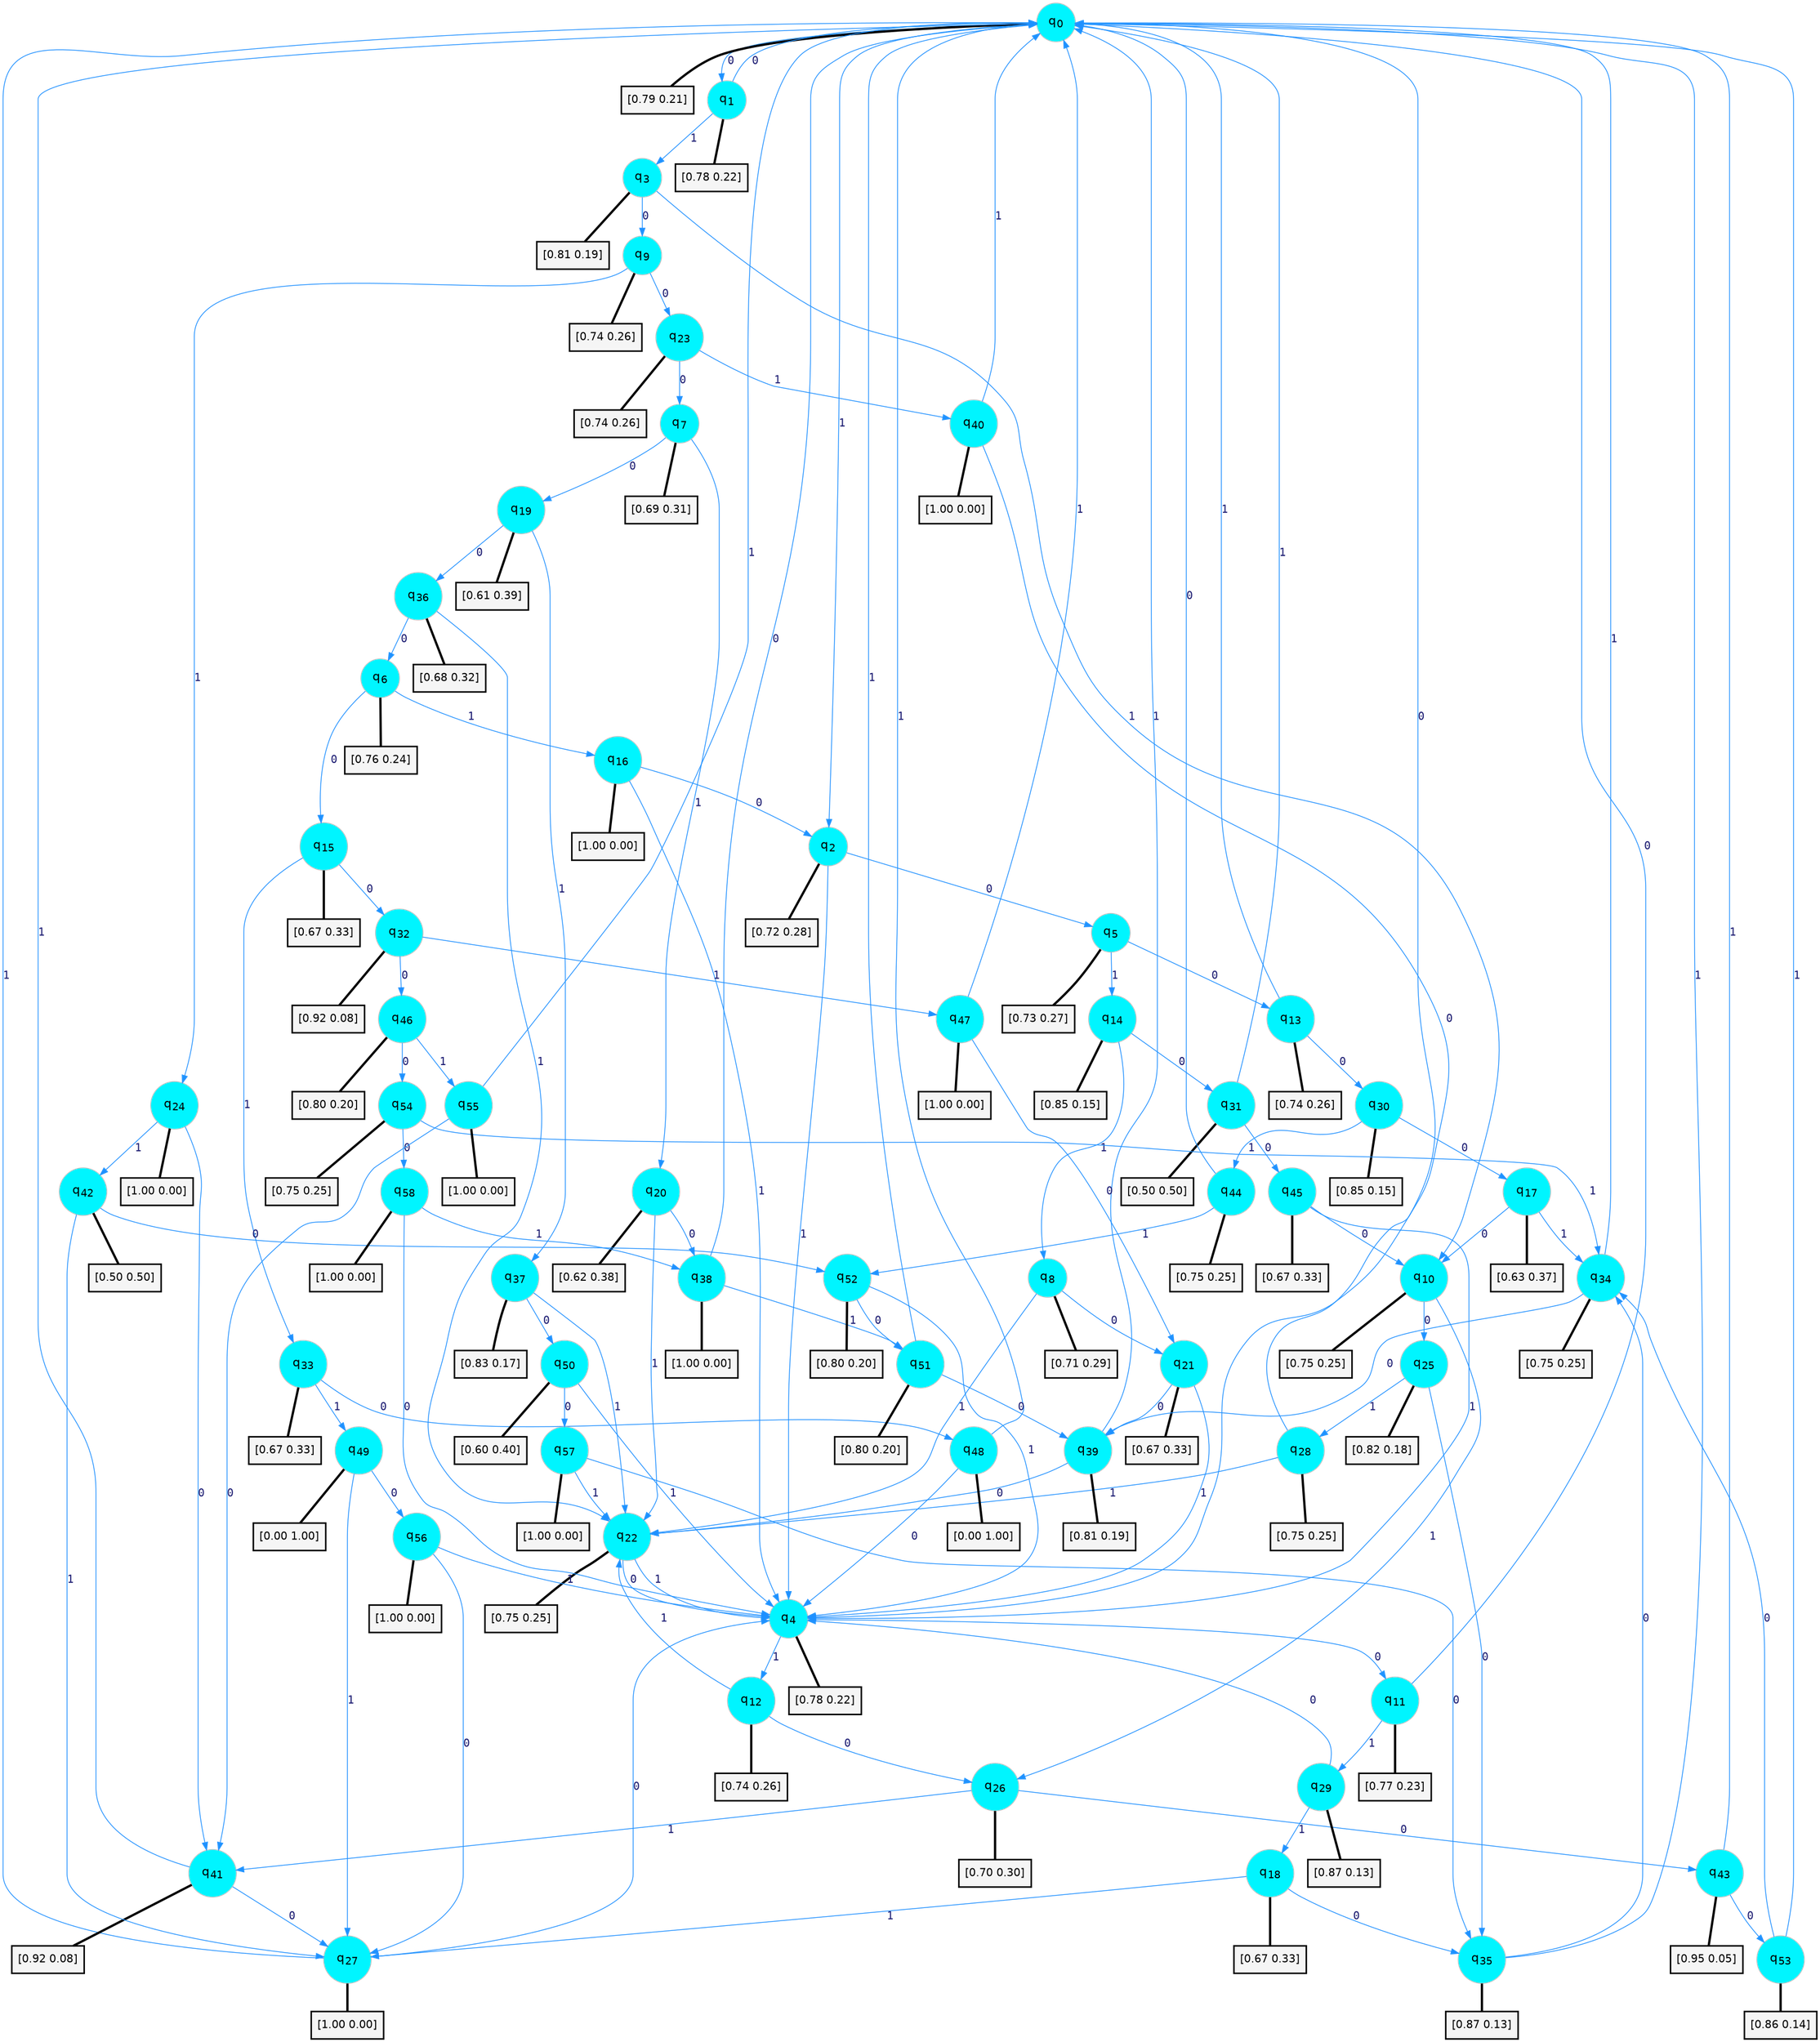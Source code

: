 digraph G {
graph [
bgcolor=transparent, dpi=300, rankdir=TD, size="40,25"];
node [
color=gray, fillcolor=turquoise1, fontcolor=black, fontname=Helvetica, fontsize=16, fontweight=bold, shape=circle, style=filled];
edge [
arrowsize=1, color=dodgerblue1, fontcolor=midnightblue, fontname=courier, fontweight=bold, penwidth=1, style=solid, weight=20];
0[label=<q<SUB>0</SUB>>];
1[label=<q<SUB>1</SUB>>];
2[label=<q<SUB>2</SUB>>];
3[label=<q<SUB>3</SUB>>];
4[label=<q<SUB>4</SUB>>];
5[label=<q<SUB>5</SUB>>];
6[label=<q<SUB>6</SUB>>];
7[label=<q<SUB>7</SUB>>];
8[label=<q<SUB>8</SUB>>];
9[label=<q<SUB>9</SUB>>];
10[label=<q<SUB>10</SUB>>];
11[label=<q<SUB>11</SUB>>];
12[label=<q<SUB>12</SUB>>];
13[label=<q<SUB>13</SUB>>];
14[label=<q<SUB>14</SUB>>];
15[label=<q<SUB>15</SUB>>];
16[label=<q<SUB>16</SUB>>];
17[label=<q<SUB>17</SUB>>];
18[label=<q<SUB>18</SUB>>];
19[label=<q<SUB>19</SUB>>];
20[label=<q<SUB>20</SUB>>];
21[label=<q<SUB>21</SUB>>];
22[label=<q<SUB>22</SUB>>];
23[label=<q<SUB>23</SUB>>];
24[label=<q<SUB>24</SUB>>];
25[label=<q<SUB>25</SUB>>];
26[label=<q<SUB>26</SUB>>];
27[label=<q<SUB>27</SUB>>];
28[label=<q<SUB>28</SUB>>];
29[label=<q<SUB>29</SUB>>];
30[label=<q<SUB>30</SUB>>];
31[label=<q<SUB>31</SUB>>];
32[label=<q<SUB>32</SUB>>];
33[label=<q<SUB>33</SUB>>];
34[label=<q<SUB>34</SUB>>];
35[label=<q<SUB>35</SUB>>];
36[label=<q<SUB>36</SUB>>];
37[label=<q<SUB>37</SUB>>];
38[label=<q<SUB>38</SUB>>];
39[label=<q<SUB>39</SUB>>];
40[label=<q<SUB>40</SUB>>];
41[label=<q<SUB>41</SUB>>];
42[label=<q<SUB>42</SUB>>];
43[label=<q<SUB>43</SUB>>];
44[label=<q<SUB>44</SUB>>];
45[label=<q<SUB>45</SUB>>];
46[label=<q<SUB>46</SUB>>];
47[label=<q<SUB>47</SUB>>];
48[label=<q<SUB>48</SUB>>];
49[label=<q<SUB>49</SUB>>];
50[label=<q<SUB>50</SUB>>];
51[label=<q<SUB>51</SUB>>];
52[label=<q<SUB>52</SUB>>];
53[label=<q<SUB>53</SUB>>];
54[label=<q<SUB>54</SUB>>];
55[label=<q<SUB>55</SUB>>];
56[label=<q<SUB>56</SUB>>];
57[label=<q<SUB>57</SUB>>];
58[label=<q<SUB>58</SUB>>];
59[label="[0.79 0.21]", shape=box,fontcolor=black, fontname=Helvetica, fontsize=14, penwidth=2, fillcolor=whitesmoke,color=black];
60[label="[0.78 0.22]", shape=box,fontcolor=black, fontname=Helvetica, fontsize=14, penwidth=2, fillcolor=whitesmoke,color=black];
61[label="[0.72 0.28]", shape=box,fontcolor=black, fontname=Helvetica, fontsize=14, penwidth=2, fillcolor=whitesmoke,color=black];
62[label="[0.81 0.19]", shape=box,fontcolor=black, fontname=Helvetica, fontsize=14, penwidth=2, fillcolor=whitesmoke,color=black];
63[label="[0.78 0.22]", shape=box,fontcolor=black, fontname=Helvetica, fontsize=14, penwidth=2, fillcolor=whitesmoke,color=black];
64[label="[0.73 0.27]", shape=box,fontcolor=black, fontname=Helvetica, fontsize=14, penwidth=2, fillcolor=whitesmoke,color=black];
65[label="[0.76 0.24]", shape=box,fontcolor=black, fontname=Helvetica, fontsize=14, penwidth=2, fillcolor=whitesmoke,color=black];
66[label="[0.69 0.31]", shape=box,fontcolor=black, fontname=Helvetica, fontsize=14, penwidth=2, fillcolor=whitesmoke,color=black];
67[label="[0.71 0.29]", shape=box,fontcolor=black, fontname=Helvetica, fontsize=14, penwidth=2, fillcolor=whitesmoke,color=black];
68[label="[0.74 0.26]", shape=box,fontcolor=black, fontname=Helvetica, fontsize=14, penwidth=2, fillcolor=whitesmoke,color=black];
69[label="[0.75 0.25]", shape=box,fontcolor=black, fontname=Helvetica, fontsize=14, penwidth=2, fillcolor=whitesmoke,color=black];
70[label="[0.77 0.23]", shape=box,fontcolor=black, fontname=Helvetica, fontsize=14, penwidth=2, fillcolor=whitesmoke,color=black];
71[label="[0.74 0.26]", shape=box,fontcolor=black, fontname=Helvetica, fontsize=14, penwidth=2, fillcolor=whitesmoke,color=black];
72[label="[0.74 0.26]", shape=box,fontcolor=black, fontname=Helvetica, fontsize=14, penwidth=2, fillcolor=whitesmoke,color=black];
73[label="[0.85 0.15]", shape=box,fontcolor=black, fontname=Helvetica, fontsize=14, penwidth=2, fillcolor=whitesmoke,color=black];
74[label="[0.67 0.33]", shape=box,fontcolor=black, fontname=Helvetica, fontsize=14, penwidth=2, fillcolor=whitesmoke,color=black];
75[label="[1.00 0.00]", shape=box,fontcolor=black, fontname=Helvetica, fontsize=14, penwidth=2, fillcolor=whitesmoke,color=black];
76[label="[0.63 0.37]", shape=box,fontcolor=black, fontname=Helvetica, fontsize=14, penwidth=2, fillcolor=whitesmoke,color=black];
77[label="[0.67 0.33]", shape=box,fontcolor=black, fontname=Helvetica, fontsize=14, penwidth=2, fillcolor=whitesmoke,color=black];
78[label="[0.61 0.39]", shape=box,fontcolor=black, fontname=Helvetica, fontsize=14, penwidth=2, fillcolor=whitesmoke,color=black];
79[label="[0.62 0.38]", shape=box,fontcolor=black, fontname=Helvetica, fontsize=14, penwidth=2, fillcolor=whitesmoke,color=black];
80[label="[0.67 0.33]", shape=box,fontcolor=black, fontname=Helvetica, fontsize=14, penwidth=2, fillcolor=whitesmoke,color=black];
81[label="[0.75 0.25]", shape=box,fontcolor=black, fontname=Helvetica, fontsize=14, penwidth=2, fillcolor=whitesmoke,color=black];
82[label="[0.74 0.26]", shape=box,fontcolor=black, fontname=Helvetica, fontsize=14, penwidth=2, fillcolor=whitesmoke,color=black];
83[label="[1.00 0.00]", shape=box,fontcolor=black, fontname=Helvetica, fontsize=14, penwidth=2, fillcolor=whitesmoke,color=black];
84[label="[0.82 0.18]", shape=box,fontcolor=black, fontname=Helvetica, fontsize=14, penwidth=2, fillcolor=whitesmoke,color=black];
85[label="[0.70 0.30]", shape=box,fontcolor=black, fontname=Helvetica, fontsize=14, penwidth=2, fillcolor=whitesmoke,color=black];
86[label="[1.00 0.00]", shape=box,fontcolor=black, fontname=Helvetica, fontsize=14, penwidth=2, fillcolor=whitesmoke,color=black];
87[label="[0.75 0.25]", shape=box,fontcolor=black, fontname=Helvetica, fontsize=14, penwidth=2, fillcolor=whitesmoke,color=black];
88[label="[0.87 0.13]", shape=box,fontcolor=black, fontname=Helvetica, fontsize=14, penwidth=2, fillcolor=whitesmoke,color=black];
89[label="[0.85 0.15]", shape=box,fontcolor=black, fontname=Helvetica, fontsize=14, penwidth=2, fillcolor=whitesmoke,color=black];
90[label="[0.50 0.50]", shape=box,fontcolor=black, fontname=Helvetica, fontsize=14, penwidth=2, fillcolor=whitesmoke,color=black];
91[label="[0.92 0.08]", shape=box,fontcolor=black, fontname=Helvetica, fontsize=14, penwidth=2, fillcolor=whitesmoke,color=black];
92[label="[0.67 0.33]", shape=box,fontcolor=black, fontname=Helvetica, fontsize=14, penwidth=2, fillcolor=whitesmoke,color=black];
93[label="[0.75 0.25]", shape=box,fontcolor=black, fontname=Helvetica, fontsize=14, penwidth=2, fillcolor=whitesmoke,color=black];
94[label="[0.87 0.13]", shape=box,fontcolor=black, fontname=Helvetica, fontsize=14, penwidth=2, fillcolor=whitesmoke,color=black];
95[label="[0.68 0.32]", shape=box,fontcolor=black, fontname=Helvetica, fontsize=14, penwidth=2, fillcolor=whitesmoke,color=black];
96[label="[0.83 0.17]", shape=box,fontcolor=black, fontname=Helvetica, fontsize=14, penwidth=2, fillcolor=whitesmoke,color=black];
97[label="[1.00 0.00]", shape=box,fontcolor=black, fontname=Helvetica, fontsize=14, penwidth=2, fillcolor=whitesmoke,color=black];
98[label="[0.81 0.19]", shape=box,fontcolor=black, fontname=Helvetica, fontsize=14, penwidth=2, fillcolor=whitesmoke,color=black];
99[label="[1.00 0.00]", shape=box,fontcolor=black, fontname=Helvetica, fontsize=14, penwidth=2, fillcolor=whitesmoke,color=black];
100[label="[0.92 0.08]", shape=box,fontcolor=black, fontname=Helvetica, fontsize=14, penwidth=2, fillcolor=whitesmoke,color=black];
101[label="[0.50 0.50]", shape=box,fontcolor=black, fontname=Helvetica, fontsize=14, penwidth=2, fillcolor=whitesmoke,color=black];
102[label="[0.95 0.05]", shape=box,fontcolor=black, fontname=Helvetica, fontsize=14, penwidth=2, fillcolor=whitesmoke,color=black];
103[label="[0.75 0.25]", shape=box,fontcolor=black, fontname=Helvetica, fontsize=14, penwidth=2, fillcolor=whitesmoke,color=black];
104[label="[0.67 0.33]", shape=box,fontcolor=black, fontname=Helvetica, fontsize=14, penwidth=2, fillcolor=whitesmoke,color=black];
105[label="[0.80 0.20]", shape=box,fontcolor=black, fontname=Helvetica, fontsize=14, penwidth=2, fillcolor=whitesmoke,color=black];
106[label="[1.00 0.00]", shape=box,fontcolor=black, fontname=Helvetica, fontsize=14, penwidth=2, fillcolor=whitesmoke,color=black];
107[label="[0.00 1.00]", shape=box,fontcolor=black, fontname=Helvetica, fontsize=14, penwidth=2, fillcolor=whitesmoke,color=black];
108[label="[0.00 1.00]", shape=box,fontcolor=black, fontname=Helvetica, fontsize=14, penwidth=2, fillcolor=whitesmoke,color=black];
109[label="[0.60 0.40]", shape=box,fontcolor=black, fontname=Helvetica, fontsize=14, penwidth=2, fillcolor=whitesmoke,color=black];
110[label="[0.80 0.20]", shape=box,fontcolor=black, fontname=Helvetica, fontsize=14, penwidth=2, fillcolor=whitesmoke,color=black];
111[label="[0.80 0.20]", shape=box,fontcolor=black, fontname=Helvetica, fontsize=14, penwidth=2, fillcolor=whitesmoke,color=black];
112[label="[0.86 0.14]", shape=box,fontcolor=black, fontname=Helvetica, fontsize=14, penwidth=2, fillcolor=whitesmoke,color=black];
113[label="[0.75 0.25]", shape=box,fontcolor=black, fontname=Helvetica, fontsize=14, penwidth=2, fillcolor=whitesmoke,color=black];
114[label="[1.00 0.00]", shape=box,fontcolor=black, fontname=Helvetica, fontsize=14, penwidth=2, fillcolor=whitesmoke,color=black];
115[label="[1.00 0.00]", shape=box,fontcolor=black, fontname=Helvetica, fontsize=14, penwidth=2, fillcolor=whitesmoke,color=black];
116[label="[1.00 0.00]", shape=box,fontcolor=black, fontname=Helvetica, fontsize=14, penwidth=2, fillcolor=whitesmoke,color=black];
117[label="[1.00 0.00]", shape=box,fontcolor=black, fontname=Helvetica, fontsize=14, penwidth=2, fillcolor=whitesmoke,color=black];
0->1 [label=0];
0->2 [label=1];
0->59 [arrowhead=none, penwidth=3,color=black];
1->0 [label=0];
1->3 [label=1];
1->60 [arrowhead=none, penwidth=3,color=black];
2->5 [label=0];
2->4 [label=1];
2->61 [arrowhead=none, penwidth=3,color=black];
3->9 [label=0];
3->10 [label=1];
3->62 [arrowhead=none, penwidth=3,color=black];
4->11 [label=0];
4->12 [label=1];
4->63 [arrowhead=none, penwidth=3,color=black];
5->13 [label=0];
5->14 [label=1];
5->64 [arrowhead=none, penwidth=3,color=black];
6->15 [label=0];
6->16 [label=1];
6->65 [arrowhead=none, penwidth=3,color=black];
7->19 [label=0];
7->20 [label=1];
7->66 [arrowhead=none, penwidth=3,color=black];
8->21 [label=0];
8->22 [label=1];
8->67 [arrowhead=none, penwidth=3,color=black];
9->23 [label=0];
9->24 [label=1];
9->68 [arrowhead=none, penwidth=3,color=black];
10->25 [label=0];
10->26 [label=1];
10->69 [arrowhead=none, penwidth=3,color=black];
11->0 [label=0];
11->29 [label=1];
11->70 [arrowhead=none, penwidth=3,color=black];
12->26 [label=0];
12->22 [label=1];
12->71 [arrowhead=none, penwidth=3,color=black];
13->30 [label=0];
13->0 [label=1];
13->72 [arrowhead=none, penwidth=3,color=black];
14->31 [label=0];
14->8 [label=1];
14->73 [arrowhead=none, penwidth=3,color=black];
15->32 [label=0];
15->33 [label=1];
15->74 [arrowhead=none, penwidth=3,color=black];
16->2 [label=0];
16->4 [label=1];
16->75 [arrowhead=none, penwidth=3,color=black];
17->10 [label=0];
17->34 [label=1];
17->76 [arrowhead=none, penwidth=3,color=black];
18->35 [label=0];
18->27 [label=1];
18->77 [arrowhead=none, penwidth=3,color=black];
19->36 [label=0];
19->37 [label=1];
19->78 [arrowhead=none, penwidth=3,color=black];
20->38 [label=0];
20->22 [label=1];
20->79 [arrowhead=none, penwidth=3,color=black];
21->39 [label=0];
21->4 [label=1];
21->80 [arrowhead=none, penwidth=3,color=black];
22->4 [label=0];
22->4 [label=1];
22->81 [arrowhead=none, penwidth=3,color=black];
23->7 [label=0];
23->40 [label=1];
23->82 [arrowhead=none, penwidth=3,color=black];
24->41 [label=0];
24->42 [label=1];
24->83 [arrowhead=none, penwidth=3,color=black];
25->35 [label=0];
25->28 [label=1];
25->84 [arrowhead=none, penwidth=3,color=black];
26->43 [label=0];
26->41 [label=1];
26->85 [arrowhead=none, penwidth=3,color=black];
27->4 [label=0];
27->0 [label=1];
27->86 [arrowhead=none, penwidth=3,color=black];
28->0 [label=0];
28->22 [label=1];
28->87 [arrowhead=none, penwidth=3,color=black];
29->4 [label=0];
29->18 [label=1];
29->88 [arrowhead=none, penwidth=3,color=black];
30->17 [label=0];
30->44 [label=1];
30->89 [arrowhead=none, penwidth=3,color=black];
31->45 [label=0];
31->0 [label=1];
31->90 [arrowhead=none, penwidth=3,color=black];
32->46 [label=0];
32->47 [label=1];
32->91 [arrowhead=none, penwidth=3,color=black];
33->48 [label=0];
33->49 [label=1];
33->92 [arrowhead=none, penwidth=3,color=black];
34->39 [label=0];
34->0 [label=1];
34->93 [arrowhead=none, penwidth=3,color=black];
35->34 [label=0];
35->0 [label=1];
35->94 [arrowhead=none, penwidth=3,color=black];
36->6 [label=0];
36->22 [label=1];
36->95 [arrowhead=none, penwidth=3,color=black];
37->50 [label=0];
37->22 [label=1];
37->96 [arrowhead=none, penwidth=3,color=black];
38->0 [label=0];
38->51 [label=1];
38->97 [arrowhead=none, penwidth=3,color=black];
39->22 [label=0];
39->0 [label=1];
39->98 [arrowhead=none, penwidth=3,color=black];
40->4 [label=0];
40->0 [label=1];
40->99 [arrowhead=none, penwidth=3,color=black];
41->27 [label=0];
41->0 [label=1];
41->100 [arrowhead=none, penwidth=3,color=black];
42->52 [label=0];
42->27 [label=1];
42->101 [arrowhead=none, penwidth=3,color=black];
43->53 [label=0];
43->0 [label=1];
43->102 [arrowhead=none, penwidth=3,color=black];
44->0 [label=0];
44->52 [label=1];
44->103 [arrowhead=none, penwidth=3,color=black];
45->10 [label=0];
45->4 [label=1];
45->104 [arrowhead=none, penwidth=3,color=black];
46->54 [label=0];
46->55 [label=1];
46->105 [arrowhead=none, penwidth=3,color=black];
47->21 [label=0];
47->0 [label=1];
47->106 [arrowhead=none, penwidth=3,color=black];
48->4 [label=0];
48->0 [label=1];
48->107 [arrowhead=none, penwidth=3,color=black];
49->56 [label=0];
49->27 [label=1];
49->108 [arrowhead=none, penwidth=3,color=black];
50->57 [label=0];
50->4 [label=1];
50->109 [arrowhead=none, penwidth=3,color=black];
51->39 [label=0];
51->0 [label=1];
51->110 [arrowhead=none, penwidth=3,color=black];
52->51 [label=0];
52->4 [label=1];
52->111 [arrowhead=none, penwidth=3,color=black];
53->34 [label=0];
53->0 [label=1];
53->112 [arrowhead=none, penwidth=3,color=black];
54->58 [label=0];
54->34 [label=1];
54->113 [arrowhead=none, penwidth=3,color=black];
55->41 [label=0];
55->0 [label=1];
55->114 [arrowhead=none, penwidth=3,color=black];
56->27 [label=0];
56->4 [label=1];
56->115 [arrowhead=none, penwidth=3,color=black];
57->35 [label=0];
57->22 [label=1];
57->116 [arrowhead=none, penwidth=3,color=black];
58->4 [label=0];
58->38 [label=1];
58->117 [arrowhead=none, penwidth=3,color=black];
}
